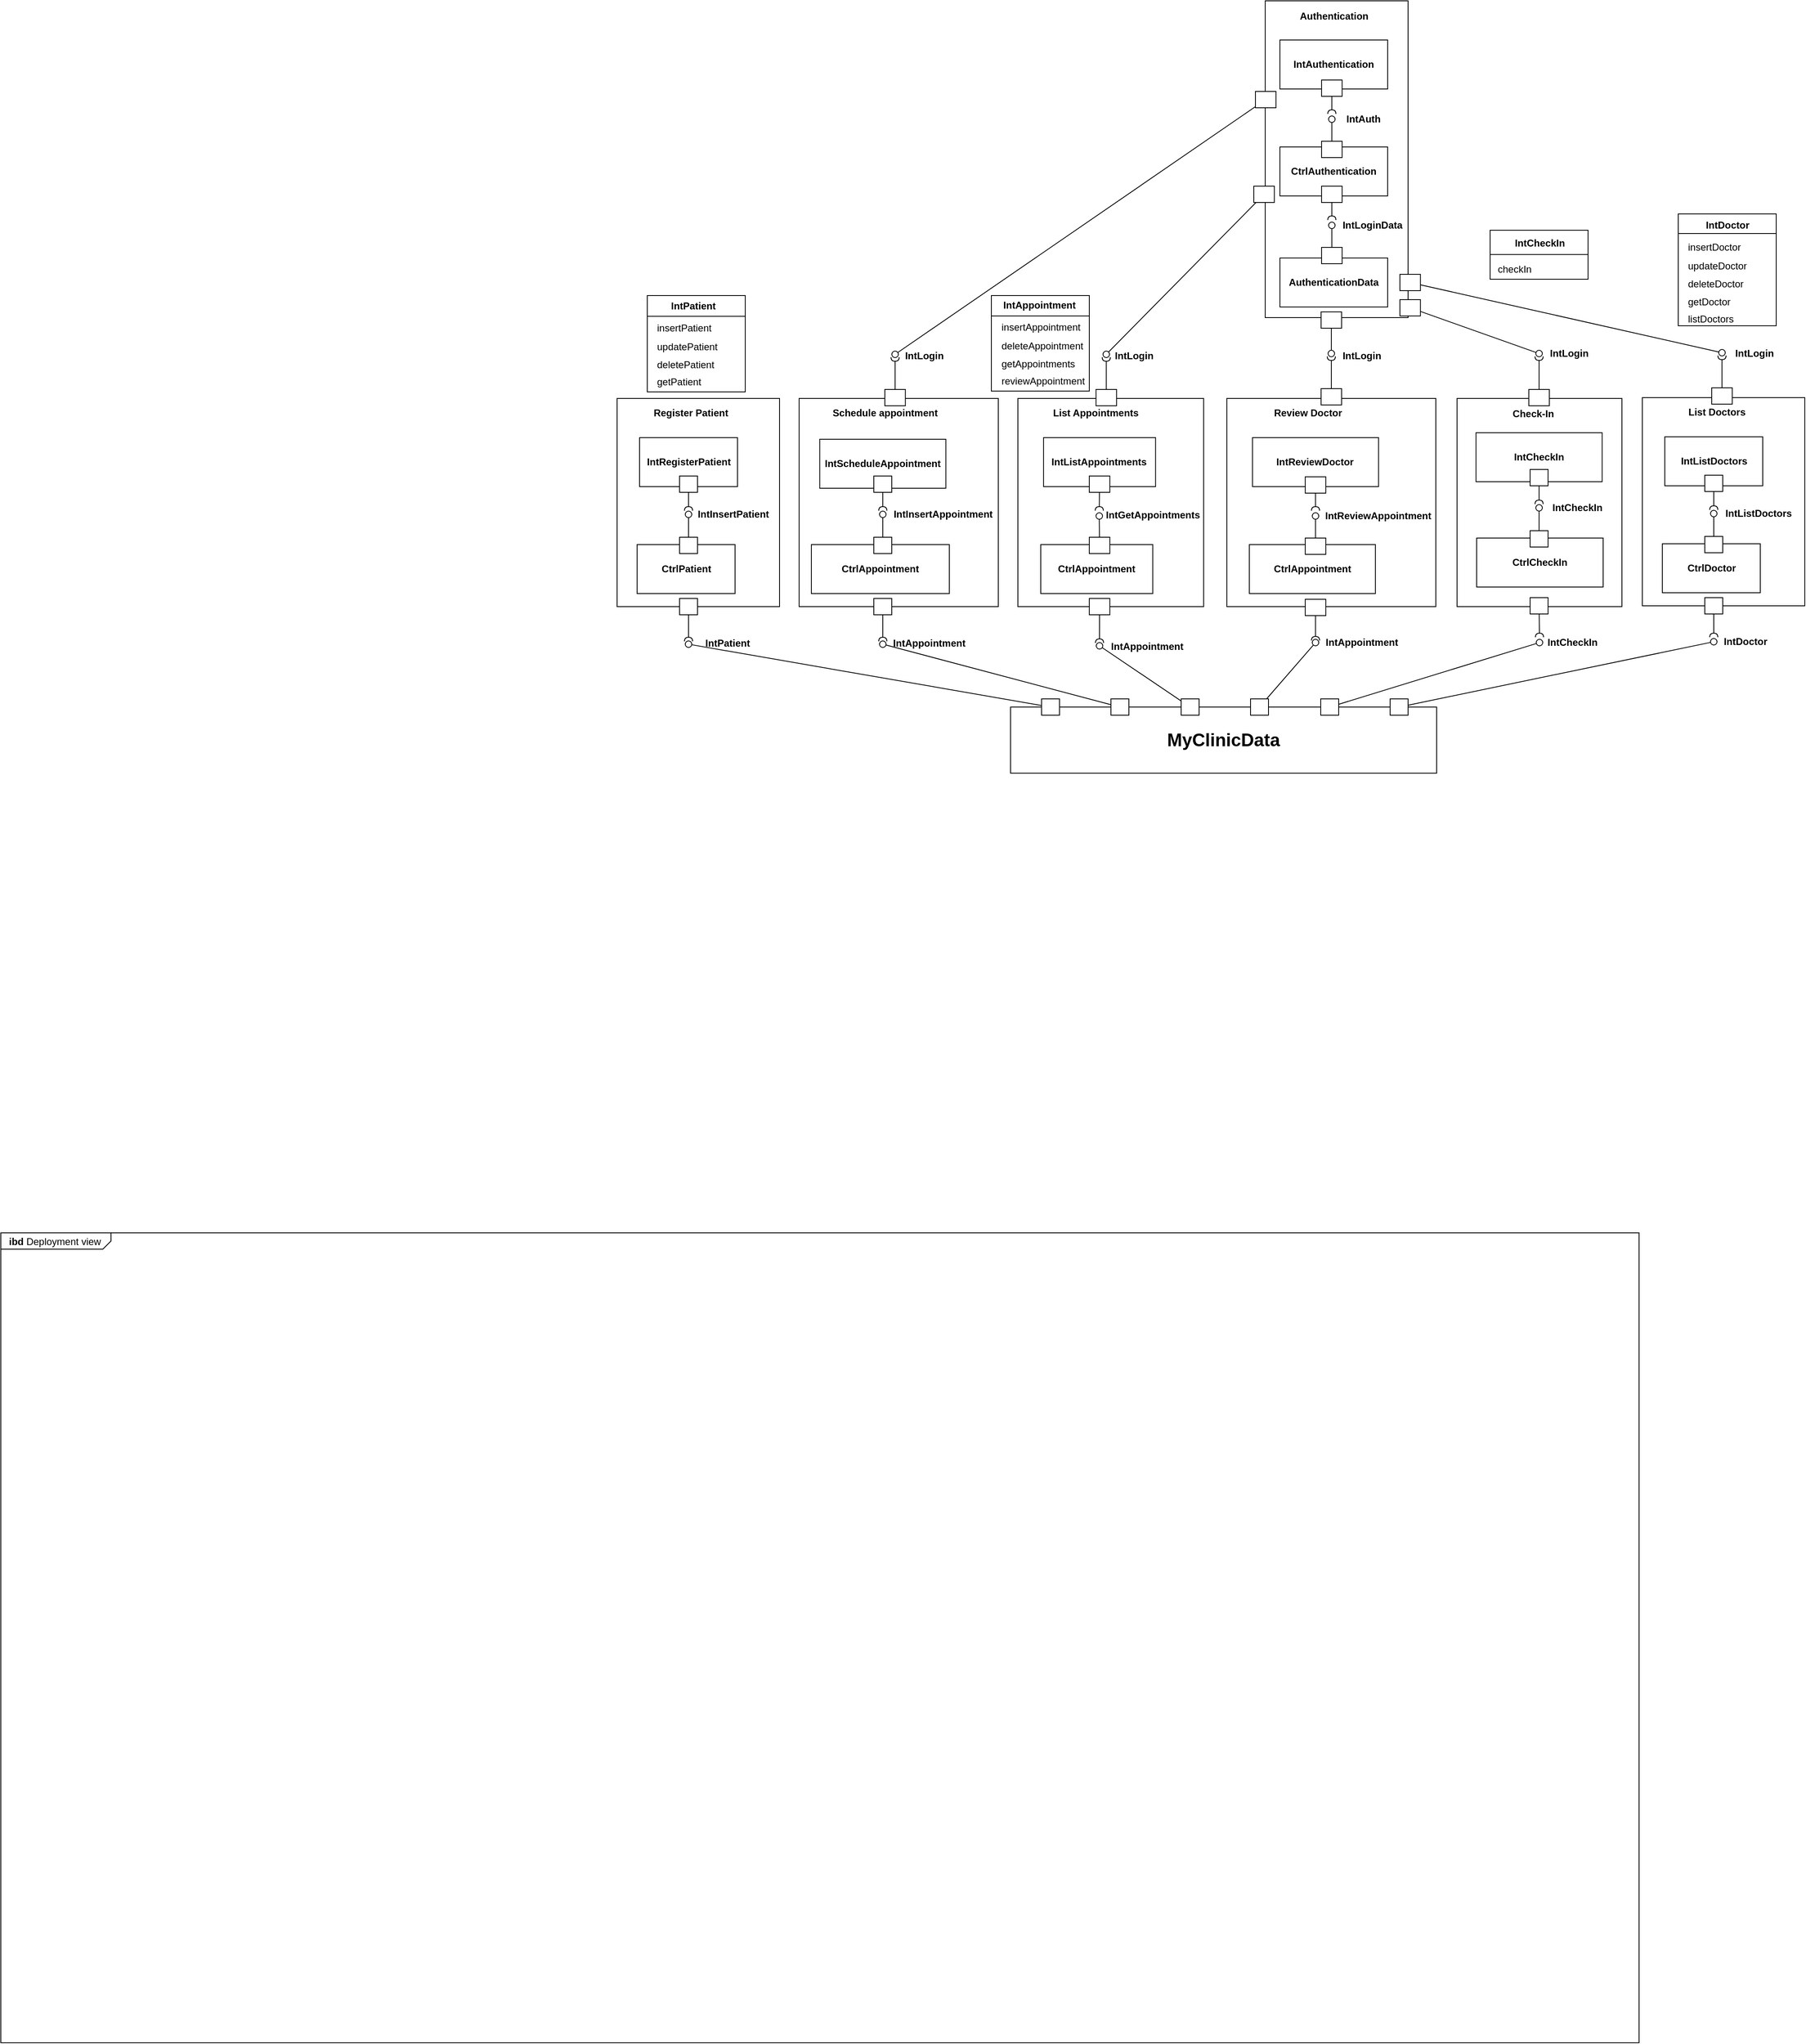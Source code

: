 <mxfile version="24.4.10" type="github">
  <diagram name="Page-1" id="0B5eI2xymsMHZ5SvDX9c">
    <mxGraphModel dx="3649" dy="1947" grid="0" gridSize="10" guides="1" tooltips="1" connect="1" arrows="1" fold="1" page="0" pageScale="1" pageWidth="827" pageHeight="1169" math="0" shadow="0">
      <root>
        <mxCell id="0" />
        <mxCell id="1" parent="0" />
        <mxCell id="wvoA0zVFi8Gp65wedPb3-1" value="&lt;p style=&quot;margin:0px;margin-top:4px;margin-left:10px;text-align:left;&quot;&gt;&lt;b&gt;ibd&amp;nbsp;&lt;/b&gt;Deployment view&lt;/p&gt;" style="html=1;shape=mxgraph.sysml.package;labelX=135.67;align=left;spacingLeft=10;html=1;overflow=fill;whiteSpace=wrap;recursiveResize=0;" parent="1" vertex="1">
          <mxGeometry x="-1584" y="997" width="2007" height="992" as="geometry" />
        </mxCell>
        <mxCell id="xZbFikLeT4wvKo1gLeNr-37" value="" style="endArrow=none;html=1;rounded=0;align=center;verticalAlign=top;endFill=0;labelBackgroundColor=none;endSize=2;" parent="1" source="xZbFikLeT4wvKo1gLeNr-43" target="xZbFikLeT4wvKo1gLeNr-38" edge="1">
          <mxGeometry relative="1" as="geometry">
            <mxPoint x="-330" y="279" as="sourcePoint" />
          </mxGeometry>
        </mxCell>
        <mxCell id="xZbFikLeT4wvKo1gLeNr-38" value="" style="ellipse;html=1;fontSize=11;align=center;fillColor=none;points=[];aspect=fixed;resizable=0;verticalAlign=bottom;labelPosition=center;verticalLabelPosition=top;flipH=1;" parent="1" vertex="1">
          <mxGeometry x="-745.5" y="272" width="8" height="8" as="geometry" />
        </mxCell>
        <mxCell id="xZbFikLeT4wvKo1gLeNr-39" value="" style="endArrow=none;html=1;rounded=0;align=center;verticalAlign=top;endFill=0;labelBackgroundColor=none;endSize=2;" parent="1" source="xZbFikLeT4wvKo1gLeNr-41" target="xZbFikLeT4wvKo1gLeNr-40" edge="1">
          <mxGeometry relative="1" as="geometry" />
        </mxCell>
        <mxCell id="xZbFikLeT4wvKo1gLeNr-40" value="" style="shape=requiredInterface;html=1;fontSize=11;align=center;fillColor=none;points=[];aspect=fixed;resizable=0;verticalAlign=bottom;labelPosition=center;verticalLabelPosition=top;flipH=1;rotation=90;" parent="1" vertex="1">
          <mxGeometry x="-744" y="265" width="5" height="10" as="geometry" />
        </mxCell>
        <mxCell id="xZbFikLeT4wvKo1gLeNr-47" value="&lt;b&gt;IntPatient&lt;/b&gt;" style="text;html=1;align=center;verticalAlign=middle;resizable=0;points=[];autosize=1;strokeColor=none;fillColor=none;" parent="1" vertex="1">
          <mxGeometry x="-731" y="262" width="73" height="26" as="geometry" />
        </mxCell>
        <mxCell id="DU2dMSWvI3W8ItSwa-sJ-14" value="" style="endArrow=none;html=1;rounded=0;align=center;verticalAlign=top;endFill=0;labelBackgroundColor=none;endSize=2;" parent="1" source="DU2dMSWvI3W8ItSwa-sJ-19" target="DU2dMSWvI3W8ItSwa-sJ-15" edge="1">
          <mxGeometry relative="1" as="geometry">
            <mxPoint x="-23" y="279" as="sourcePoint" />
          </mxGeometry>
        </mxCell>
        <mxCell id="DU2dMSWvI3W8ItSwa-sJ-15" value="" style="ellipse;html=1;fontSize=11;align=center;fillColor=none;points=[];aspect=fixed;resizable=0;verticalAlign=bottom;labelPosition=center;verticalLabelPosition=top;flipH=1;" parent="1" vertex="1">
          <mxGeometry x="-507.5" y="272" width="8" height="8" as="geometry" />
        </mxCell>
        <mxCell id="DU2dMSWvI3W8ItSwa-sJ-16" value="" style="endArrow=none;html=1;rounded=0;align=center;verticalAlign=top;endFill=0;labelBackgroundColor=none;endSize=2;" parent="1" source="DU2dMSWvI3W8ItSwa-sJ-18" target="DU2dMSWvI3W8ItSwa-sJ-17" edge="1">
          <mxGeometry relative="1" as="geometry" />
        </mxCell>
        <mxCell id="DU2dMSWvI3W8ItSwa-sJ-17" value="" style="shape=requiredInterface;html=1;fontSize=11;align=center;fillColor=none;points=[];aspect=fixed;resizable=0;verticalAlign=bottom;labelPosition=center;verticalLabelPosition=top;flipH=1;rotation=90;" parent="1" vertex="1">
          <mxGeometry x="-506" y="265" width="5" height="10" as="geometry" />
        </mxCell>
        <mxCell id="DU2dMSWvI3W8ItSwa-sJ-20" value="&lt;b&gt;IntCheckIn&lt;/b&gt;" style="text;html=1;align=center;verticalAlign=middle;resizable=0;points=[];autosize=1;strokeColor=none;fillColor=none;" parent="1" vertex="1">
          <mxGeometry x="301" y="261" width="79" height="26" as="geometry" />
        </mxCell>
        <mxCell id="DU2dMSWvI3W8ItSwa-sJ-111" value="" style="endArrow=none;html=1;rounded=0;align=center;verticalAlign=top;endFill=0;labelBackgroundColor=none;endSize=2;" parent="1" source="DU2dMSWvI3W8ItSwa-sJ-117" target="DU2dMSWvI3W8ItSwa-sJ-112" edge="1">
          <mxGeometry relative="1" as="geometry">
            <mxPoint x="214" y="340" as="sourcePoint" />
          </mxGeometry>
        </mxCell>
        <mxCell id="DU2dMSWvI3W8ItSwa-sJ-112" value="" style="ellipse;html=1;fontSize=11;align=center;fillColor=none;points=[];aspect=fixed;resizable=0;verticalAlign=bottom;labelPosition=center;verticalLabelPosition=top;flipH=1;" parent="1" vertex="1">
          <mxGeometry x="297" y="270" width="8" height="8" as="geometry" />
        </mxCell>
        <mxCell id="DU2dMSWvI3W8ItSwa-sJ-113" value="" style="endArrow=none;html=1;rounded=0;align=center;verticalAlign=top;endFill=0;labelBackgroundColor=none;endSize=2;" parent="1" source="DU2dMSWvI3W8ItSwa-sJ-115" target="DU2dMSWvI3W8ItSwa-sJ-114" edge="1">
          <mxGeometry relative="1" as="geometry" />
        </mxCell>
        <mxCell id="DU2dMSWvI3W8ItSwa-sJ-114" value="" style="shape=requiredInterface;html=1;fontSize=11;align=center;fillColor=none;points=[];aspect=fixed;resizable=0;verticalAlign=bottom;labelPosition=center;verticalLabelPosition=top;flipH=1;rotation=90;" parent="1" vertex="1">
          <mxGeometry x="298.5" y="260" width="5" height="10" as="geometry" />
        </mxCell>
        <mxCell id="uUh43rR42mcih1yRo6Ay-2" value="" style="group" parent="1" vertex="1" connectable="0">
          <mxGeometry x="-829" y="-25" width="199" height="265" as="geometry" />
        </mxCell>
        <mxCell id="xZbFikLeT4wvKo1gLeNr-18" value="" style="rounded=0;whiteSpace=wrap;html=1;fillColor=none;align=center;" parent="uUh43rR42mcih1yRo6Ay-2" vertex="1">
          <mxGeometry width="199" height="255" as="geometry" />
        </mxCell>
        <mxCell id="xZbFikLeT4wvKo1gLeNr-19" value="&lt;b&gt;Register Patient&lt;/b&gt;" style="text;html=1;align=center;verticalAlign=middle;resizable=0;points=[];autosize=1;strokeColor=none;fillColor=none;" parent="uUh43rR42mcih1yRo6Ay-2" vertex="1">
          <mxGeometry x="35.5" y="5" width="109" height="26" as="geometry" />
        </mxCell>
        <mxCell id="xZbFikLeT4wvKo1gLeNr-22" value="" style="endArrow=none;html=1;rounded=0;align=center;verticalAlign=top;endFill=0;labelBackgroundColor=none;endSize=2;" parent="uUh43rR42mcih1yRo6Ay-2" source="xZbFikLeT4wvKo1gLeNr-33" target="xZbFikLeT4wvKo1gLeNr-23" edge="1">
          <mxGeometry relative="1" as="geometry">
            <mxPoint x="87.5" y="173" as="sourcePoint" />
          </mxGeometry>
        </mxCell>
        <mxCell id="xZbFikLeT4wvKo1gLeNr-23" value="" style="ellipse;html=1;fontSize=11;align=center;fillColor=none;points=[];aspect=fixed;resizable=0;verticalAlign=bottom;labelPosition=center;verticalLabelPosition=top;flipH=1;" parent="uUh43rR42mcih1yRo6Ay-2" vertex="1">
          <mxGeometry x="83.5" y="138" width="8" height="8" as="geometry" />
        </mxCell>
        <mxCell id="xZbFikLeT4wvKo1gLeNr-25" value="" style="endArrow=none;html=1;rounded=0;align=center;verticalAlign=top;endFill=0;labelBackgroundColor=none;endSize=2;" parent="uUh43rR42mcih1yRo6Ay-2" source="xZbFikLeT4wvKo1gLeNr-24" target="xZbFikLeT4wvKo1gLeNr-26" edge="1">
          <mxGeometry relative="1" as="geometry" />
        </mxCell>
        <mxCell id="xZbFikLeT4wvKo1gLeNr-26" value="" style="shape=requiredInterface;html=1;fontSize=11;align=center;fillColor=none;points=[];aspect=fixed;resizable=0;verticalAlign=bottom;labelPosition=center;verticalLabelPosition=top;flipH=1;rotation=90;" parent="uUh43rR42mcih1yRo6Ay-2" vertex="1">
          <mxGeometry x="85" y="130" width="5" height="10" as="geometry" />
        </mxCell>
        <mxCell id="xZbFikLeT4wvKo1gLeNr-30" value="" style="group" parent="uUh43rR42mcih1yRo6Ay-2" vertex="1" connectable="0">
          <mxGeometry x="27.5" y="48" width="120" height="67" as="geometry" />
        </mxCell>
        <mxCell id="xZbFikLeT4wvKo1gLeNr-20" value="&lt;b&gt;IntRegisterPatient&lt;/b&gt;" style="rounded=0;whiteSpace=wrap;html=1;fillColor=none;" parent="xZbFikLeT4wvKo1gLeNr-30" vertex="1">
          <mxGeometry width="120" height="60" as="geometry" />
        </mxCell>
        <mxCell id="xZbFikLeT4wvKo1gLeNr-24" value="" style="html=1;rounded=0;" parent="xZbFikLeT4wvKo1gLeNr-30" vertex="1">
          <mxGeometry x="49" y="47" width="22" height="20" as="geometry" />
        </mxCell>
        <mxCell id="xZbFikLeT4wvKo1gLeNr-34" value="&lt;b&gt;IntInsertPatient&lt;/b&gt;" style="text;html=1;align=center;verticalAlign=middle;resizable=0;points=[];autosize=1;strokeColor=none;fillColor=none;" parent="uUh43rR42mcih1yRo6Ay-2" vertex="1">
          <mxGeometry x="89" y="129" width="105" height="26" as="geometry" />
        </mxCell>
        <mxCell id="xZbFikLeT4wvKo1gLeNr-35" value="" style="group" parent="uUh43rR42mcih1yRo6Ay-2" vertex="1" connectable="0">
          <mxGeometry x="24.5" y="170" width="120" height="69" as="geometry" />
        </mxCell>
        <mxCell id="xZbFikLeT4wvKo1gLeNr-29" value="&lt;b&gt;CtrlPatient&lt;/b&gt;" style="rounded=0;whiteSpace=wrap;html=1;fillColor=none;" parent="xZbFikLeT4wvKo1gLeNr-35" vertex="1">
          <mxGeometry y="9" width="120" height="60" as="geometry" />
        </mxCell>
        <mxCell id="xZbFikLeT4wvKo1gLeNr-33" value="" style="html=1;rounded=0;" parent="xZbFikLeT4wvKo1gLeNr-35" vertex="1">
          <mxGeometry x="52" width="22" height="20" as="geometry" />
        </mxCell>
        <mxCell id="xZbFikLeT4wvKo1gLeNr-41" value="" style="html=1;rounded=0;" parent="uUh43rR42mcih1yRo6Ay-2" vertex="1">
          <mxGeometry x="76.5" y="245" width="22" height="20" as="geometry" />
        </mxCell>
        <mxCell id="uUh43rR42mcih1yRo6Ay-4" value="&lt;b&gt;IntAppointment&lt;/b&gt;" style="text;html=1;align=center;verticalAlign=middle;resizable=0;points=[];autosize=1;strokeColor=none;fillColor=none;" parent="1" vertex="1">
          <mxGeometry x="-501" y="262" width="107" height="26" as="geometry" />
        </mxCell>
        <mxCell id="uUh43rR42mcih1yRo6Ay-40" value="" style="group" parent="1" vertex="1" connectable="0">
          <mxGeometry x="427" y="-26" width="199" height="265" as="geometry" />
        </mxCell>
        <mxCell id="uUh43rR42mcih1yRo6Ay-41" value="" style="rounded=0;whiteSpace=wrap;html=1;fillColor=none;align=center;" parent="uUh43rR42mcih1yRo6Ay-40" vertex="1">
          <mxGeometry width="199" height="255" as="geometry" />
        </mxCell>
        <mxCell id="uUh43rR42mcih1yRo6Ay-42" value="&lt;b&gt;List Doctors&lt;/b&gt;" style="text;html=1;align=center;verticalAlign=middle;resizable=0;points=[];autosize=1;strokeColor=none;fillColor=none;" parent="uUh43rR42mcih1yRo6Ay-40" vertex="1">
          <mxGeometry x="46.5" y="5" width="88" height="26" as="geometry" />
        </mxCell>
        <mxCell id="uUh43rR42mcih1yRo6Ay-43" value="" style="endArrow=none;html=1;rounded=0;align=center;verticalAlign=top;endFill=0;labelBackgroundColor=none;endSize=2;" parent="uUh43rR42mcih1yRo6Ay-40" source="uUh43rR42mcih1yRo6Ay-53" target="uUh43rR42mcih1yRo6Ay-44" edge="1">
          <mxGeometry relative="1" as="geometry">
            <mxPoint x="87.5" y="173" as="sourcePoint" />
          </mxGeometry>
        </mxCell>
        <mxCell id="uUh43rR42mcih1yRo6Ay-44" value="" style="ellipse;html=1;fontSize=11;align=center;fillColor=none;points=[];aspect=fixed;resizable=0;verticalAlign=bottom;labelPosition=center;verticalLabelPosition=top;flipH=1;" parent="uUh43rR42mcih1yRo6Ay-40" vertex="1">
          <mxGeometry x="83.5" y="138" width="8" height="8" as="geometry" />
        </mxCell>
        <mxCell id="uUh43rR42mcih1yRo6Ay-45" value="" style="endArrow=none;html=1;rounded=0;align=center;verticalAlign=top;endFill=0;labelBackgroundColor=none;endSize=2;" parent="uUh43rR42mcih1yRo6Ay-40" source="uUh43rR42mcih1yRo6Ay-49" target="uUh43rR42mcih1yRo6Ay-46" edge="1">
          <mxGeometry relative="1" as="geometry" />
        </mxCell>
        <mxCell id="uUh43rR42mcih1yRo6Ay-46" value="" style="shape=requiredInterface;html=1;fontSize=11;align=center;fillColor=none;points=[];aspect=fixed;resizable=0;verticalAlign=bottom;labelPosition=center;verticalLabelPosition=top;flipH=1;rotation=90;" parent="uUh43rR42mcih1yRo6Ay-40" vertex="1">
          <mxGeometry x="85" y="130" width="5" height="10" as="geometry" />
        </mxCell>
        <mxCell id="uUh43rR42mcih1yRo6Ay-47" value="" style="group" parent="uUh43rR42mcih1yRo6Ay-40" vertex="1" connectable="0">
          <mxGeometry x="27.5" y="48" width="120" height="67" as="geometry" />
        </mxCell>
        <mxCell id="uUh43rR42mcih1yRo6Ay-48" value="&lt;b&gt;IntListDoctors&lt;/b&gt;" style="rounded=0;whiteSpace=wrap;html=1;fillColor=none;" parent="uUh43rR42mcih1yRo6Ay-47" vertex="1">
          <mxGeometry width="120" height="60" as="geometry" />
        </mxCell>
        <mxCell id="uUh43rR42mcih1yRo6Ay-49" value="" style="html=1;rounded=0;" parent="uUh43rR42mcih1yRo6Ay-47" vertex="1">
          <mxGeometry x="49" y="47" width="22" height="20" as="geometry" />
        </mxCell>
        <mxCell id="uUh43rR42mcih1yRo6Ay-50" value="&lt;b&gt;IntListDoctors&lt;/b&gt;" style="text;html=1;align=center;verticalAlign=middle;resizable=0;points=[];autosize=1;strokeColor=none;fillColor=none;" parent="uUh43rR42mcih1yRo6Ay-40" vertex="1">
          <mxGeometry x="92" y="129" width="99" height="26" as="geometry" />
        </mxCell>
        <mxCell id="uUh43rR42mcih1yRo6Ay-51" value="" style="group" parent="uUh43rR42mcih1yRo6Ay-40" vertex="1" connectable="0">
          <mxGeometry x="24.5" y="170" width="120" height="69" as="geometry" />
        </mxCell>
        <mxCell id="uUh43rR42mcih1yRo6Ay-52" value="&lt;b&gt;CtrlDoctor&lt;/b&gt;" style="rounded=0;whiteSpace=wrap;html=1;fillColor=none;" parent="uUh43rR42mcih1yRo6Ay-51" vertex="1">
          <mxGeometry y="9" width="120" height="60" as="geometry" />
        </mxCell>
        <mxCell id="uUh43rR42mcih1yRo6Ay-53" value="" style="html=1;rounded=0;" parent="uUh43rR42mcih1yRo6Ay-51" vertex="1">
          <mxGeometry x="52" width="22" height="20" as="geometry" />
        </mxCell>
        <mxCell id="uUh43rR42mcih1yRo6Ay-54" value="" style="html=1;rounded=0;" parent="uUh43rR42mcih1yRo6Ay-40" vertex="1">
          <mxGeometry x="76.5" y="245" width="22" height="20" as="geometry" />
        </mxCell>
        <mxCell id="wvoA0zVFi8Gp65wedPb3-70" value="" style="html=1;rounded=0;container=0;" parent="uUh43rR42mcih1yRo6Ay-40" vertex="1">
          <mxGeometry x="85.001" y="-12" width="25.158" height="20" as="geometry" />
        </mxCell>
        <mxCell id="wvoA0zVFi8Gp65wedPb3-71" value="" style="endArrow=none;html=1;rounded=0;align=center;verticalAlign=top;endFill=0;labelBackgroundColor=none;endSize=2;" parent="uUh43rR42mcih1yRo6Ay-40" source="wvoA0zVFi8Gp65wedPb3-70" target="wvoA0zVFi8Gp65wedPb3-72" edge="1">
          <mxGeometry relative="1" as="geometry">
            <mxPoint x="101.78" y="-78" as="sourcePoint" />
          </mxGeometry>
        </mxCell>
        <mxCell id="wvoA0zVFi8Gp65wedPb3-72" value="" style="shape=requiredInterface;html=1;fontSize=11;align=center;fillColor=none;points=[];aspect=fixed;resizable=0;verticalAlign=bottom;labelPosition=center;verticalLabelPosition=top;flipH=1;rotation=-90;container=0;" parent="uUh43rR42mcih1yRo6Ay-40" vertex="1">
          <mxGeometry x="95.078" y="-54" width="5" height="10" as="geometry" />
        </mxCell>
        <mxCell id="wvoA0zVFi8Gp65wedPb3-73" value="" style="ellipse;html=1;fontSize=11;align=center;fillColor=none;points=[];aspect=fixed;resizable=0;verticalAlign=bottom;labelPosition=center;verticalLabelPosition=top;flipH=1;container=0;" parent="uUh43rR42mcih1yRo6Ay-40" vertex="1">
          <mxGeometry x="93.578" y="-59" width="8" height="8" as="geometry" />
        </mxCell>
        <mxCell id="uUh43rR42mcih1yRo6Ay-55" value="&lt;b&gt;IntDoctor&lt;/b&gt;" style="text;html=1;align=center;verticalAlign=middle;resizable=0;points=[];autosize=1;strokeColor=none;fillColor=none;" parent="1" vertex="1">
          <mxGeometry x="517" y="260" width="71" height="26" as="geometry" />
        </mxCell>
        <mxCell id="uUh43rR42mcih1yRo6Ay-56" value="" style="ellipse;html=1;fontSize=11;align=center;fillColor=none;points=[];aspect=fixed;resizable=0;verticalAlign=bottom;labelPosition=center;verticalLabelPosition=top;flipH=1;" parent="1" vertex="1">
          <mxGeometry x="510.5" y="269" width="8" height="8" as="geometry" />
        </mxCell>
        <mxCell id="uUh43rR42mcih1yRo6Ay-57" value="" style="endArrow=none;html=1;rounded=0;align=center;verticalAlign=top;endFill=0;labelBackgroundColor=none;endSize=2;" parent="1" source="uUh43rR42mcih1yRo6Ay-54" target="uUh43rR42mcih1yRo6Ay-58" edge="1">
          <mxGeometry relative="1" as="geometry">
            <mxPoint x="610" y="257" as="sourcePoint" />
          </mxGeometry>
        </mxCell>
        <mxCell id="uUh43rR42mcih1yRo6Ay-58" value="" style="shape=requiredInterface;html=1;fontSize=11;align=center;fillColor=none;points=[];aspect=fixed;resizable=0;verticalAlign=bottom;labelPosition=center;verticalLabelPosition=top;flipH=1;rotation=90;" parent="1" vertex="1">
          <mxGeometry x="512" y="260" width="5" height="10" as="geometry" />
        </mxCell>
        <mxCell id="uUh43rR42mcih1yRo6Ay-59" value="" style="endArrow=none;html=1;rounded=0;align=center;verticalAlign=top;endFill=0;labelBackgroundColor=none;endSize=2;" parent="1" source="uUh43rR42mcih1yRo6Ay-16" target="uUh43rR42mcih1yRo6Ay-56" edge="1">
          <mxGeometry relative="1" as="geometry">
            <mxPoint x="-184" y="364" as="sourcePoint" />
            <mxPoint x="84" y="288" as="targetPoint" />
          </mxGeometry>
        </mxCell>
        <mxCell id="uUh43rR42mcih1yRo6Ay-92" value="" style="endArrow=none;html=1;rounded=0;align=center;verticalAlign=top;endFill=0;labelBackgroundColor=none;endSize=2;" parent="1" source="wvoA0zVFi8Gp65wedPb3-2" target="uUh43rR42mcih1yRo6Ay-93" edge="1">
          <mxGeometry relative="1" as="geometry">
            <mxPoint x="-120.5" y="348.5" as="sourcePoint" />
          </mxGeometry>
        </mxCell>
        <mxCell id="uUh43rR42mcih1yRo6Ay-93" value="" style="ellipse;html=1;fontSize=11;align=center;fillColor=none;points=[];aspect=fixed;resizable=0;verticalAlign=bottom;labelPosition=center;verticalLabelPosition=top;flipH=1;" parent="1" vertex="1">
          <mxGeometry x="-242" y="274" width="8" height="8" as="geometry" />
        </mxCell>
        <mxCell id="uUh43rR42mcih1yRo6Ay-94" value="" style="endArrow=none;html=1;rounded=0;align=center;verticalAlign=top;endFill=0;labelBackgroundColor=none;endSize=2;" parent="1" source="uUh43rR42mcih1yRo6Ay-90" target="uUh43rR42mcih1yRo6Ay-95" edge="1">
          <mxGeometry relative="1" as="geometry">
            <mxPoint x="-336.5" y="238.5" as="sourcePoint" />
          </mxGeometry>
        </mxCell>
        <mxCell id="uUh43rR42mcih1yRo6Ay-95" value="" style="shape=requiredInterface;html=1;fontSize=11;align=center;fillColor=none;points=[];aspect=fixed;resizable=0;verticalAlign=bottom;labelPosition=center;verticalLabelPosition=top;flipH=1;rotation=90;" parent="1" vertex="1">
          <mxGeometry x="-240.5" y="267" width="5" height="10" as="geometry" />
        </mxCell>
        <mxCell id="uUh43rR42mcih1yRo6Ay-96" value="&lt;b&gt;IntAppointment&lt;/b&gt;" style="text;html=1;align=center;verticalAlign=middle;resizable=0;points=[];autosize=1;strokeColor=none;fillColor=none;" parent="1" vertex="1">
          <mxGeometry x="-234" y="266" width="107" height="26" as="geometry" />
        </mxCell>
        <mxCell id="uUh43rR42mcih1yRo6Ay-131" value="&lt;b&gt;IntAppointment&lt;/b&gt;" style="text;html=1;align=center;verticalAlign=middle;resizable=0;points=[];autosize=1;strokeColor=none;fillColor=none;" parent="1" vertex="1">
          <mxGeometry x="29.12" y="261" width="107" height="26" as="geometry" />
        </mxCell>
        <mxCell id="uUh43rR42mcih1yRo6Ay-132" value="" style="ellipse;html=1;fontSize=11;align=center;fillColor=none;points=[];aspect=fixed;resizable=0;verticalAlign=bottom;labelPosition=center;verticalLabelPosition=top;flipH=1;" parent="1" vertex="1">
          <mxGeometry x="22.62" y="270" width="8" height="8" as="geometry" />
        </mxCell>
        <mxCell id="uUh43rR42mcih1yRo6Ay-133" value="" style="endArrow=none;html=1;rounded=0;align=center;verticalAlign=top;endFill=0;labelBackgroundColor=none;endSize=2;" parent="1" source="wvoA0zVFi8Gp65wedPb3-7" target="uUh43rR42mcih1yRo6Ay-134" edge="1">
          <mxGeometry relative="1" as="geometry">
            <mxPoint x="52.617" y="243" as="sourcePoint" />
          </mxGeometry>
        </mxCell>
        <mxCell id="uUh43rR42mcih1yRo6Ay-134" value="" style="shape=requiredInterface;html=1;fontSize=11;align=center;fillColor=none;points=[];aspect=fixed;resizable=0;verticalAlign=bottom;labelPosition=center;verticalLabelPosition=top;flipH=1;rotation=90;container=0;" parent="1" vertex="1">
          <mxGeometry x="24.12" y="264" width="5" height="10" as="geometry" />
        </mxCell>
        <mxCell id="uUh43rR42mcih1yRo6Ay-140" value="" style="endArrow=none;html=1;rounded=0;align=center;verticalAlign=top;endFill=0;labelBackgroundColor=none;endSize=2;" parent="1" source="wvoA0zVFi8Gp65wedPb3-3" target="uUh43rR42mcih1yRo6Ay-132" edge="1">
          <mxGeometry relative="1" as="geometry">
            <mxPoint x="-55" y="365" as="sourcePoint" />
            <mxPoint x="384" y="287" as="targetPoint" />
          </mxGeometry>
        </mxCell>
        <mxCell id="wvoA0zVFi8Gp65wedPb3-5" value="" style="group" parent="1" vertex="1" connectable="0">
          <mxGeometry x="-338" y="-25" width="231.202" height="265" as="geometry" />
        </mxCell>
        <mxCell id="uUh43rR42mcih1yRo6Ay-77" value="" style="rounded=0;whiteSpace=wrap;html=1;fillColor=none;align=center;" parent="wvoA0zVFi8Gp65wedPb3-5" vertex="1">
          <mxGeometry width="227.565" height="255" as="geometry" />
        </mxCell>
        <mxCell id="uUh43rR42mcih1yRo6Ay-78" value="&lt;b&gt;List Appointments&lt;/b&gt;" style="text;html=1;align=center;verticalAlign=middle;resizable=0;points=[];autosize=1;strokeColor=none;fillColor=none;" parent="wvoA0zVFi8Gp65wedPb3-5" vertex="1">
          <mxGeometry x="33.734" y="5" width="123" height="26" as="geometry" />
        </mxCell>
        <mxCell id="uUh43rR42mcih1yRo6Ay-79" value="" style="endArrow=none;html=1;rounded=0;align=center;verticalAlign=top;endFill=0;labelBackgroundColor=none;endSize=2;" parent="wvoA0zVFi8Gp65wedPb3-5" source="uUh43rR42mcih1yRo6Ay-89" target="uUh43rR42mcih1yRo6Ay-80" edge="1">
          <mxGeometry relative="1" as="geometry">
            <mxPoint x="100.06" y="173" as="sourcePoint" />
          </mxGeometry>
        </mxCell>
        <mxCell id="uUh43rR42mcih1yRo6Ay-80" value="" style="ellipse;html=1;fontSize=11;align=center;fillColor=none;points=[];aspect=fixed;resizable=0;verticalAlign=bottom;labelPosition=center;verticalLabelPosition=top;flipH=1;" parent="wvoA0zVFi8Gp65wedPb3-5" vertex="1">
          <mxGeometry x="95.706" y="140" width="8" height="8" as="geometry" />
        </mxCell>
        <mxCell id="uUh43rR42mcih1yRo6Ay-81" value="" style="endArrow=none;html=1;rounded=0;align=center;verticalAlign=top;endFill=0;labelBackgroundColor=none;endSize=2;" parent="wvoA0zVFi8Gp65wedPb3-5" source="uUh43rR42mcih1yRo6Ay-85" target="uUh43rR42mcih1yRo6Ay-82" edge="1">
          <mxGeometry relative="1" as="geometry" />
        </mxCell>
        <mxCell id="uUh43rR42mcih1yRo6Ay-82" value="" style="shape=requiredInterface;html=1;fontSize=11;align=center;fillColor=none;points=[];aspect=fixed;resizable=0;verticalAlign=bottom;labelPosition=center;verticalLabelPosition=top;flipH=1;rotation=90;" parent="wvoA0zVFi8Gp65wedPb3-5" vertex="1">
          <mxGeometry x="97.201" y="130" width="5" height="10" as="geometry" />
        </mxCell>
        <mxCell id="uUh43rR42mcih1yRo6Ay-83" value="" style="group" parent="wvoA0zVFi8Gp65wedPb3-5" vertex="1" connectable="0">
          <mxGeometry x="31.447" y="48" width="137.225" height="67" as="geometry" />
        </mxCell>
        <mxCell id="uUh43rR42mcih1yRo6Ay-84" value="&lt;b&gt;IntListAppointments&lt;/b&gt;" style="rounded=0;whiteSpace=wrap;html=1;fillColor=none;" parent="uUh43rR42mcih1yRo6Ay-83" vertex="1">
          <mxGeometry width="137.225" height="60" as="geometry" />
        </mxCell>
        <mxCell id="uUh43rR42mcih1yRo6Ay-85" value="" style="html=1;rounded=0;" parent="uUh43rR42mcih1yRo6Ay-83" vertex="1">
          <mxGeometry x="56.033" y="47" width="25.158" height="20" as="geometry" />
        </mxCell>
        <mxCell id="uUh43rR42mcih1yRo6Ay-86" value="&lt;b&gt;IntGetAppointments&lt;/b&gt;" style="text;html=1;align=center;verticalAlign=middle;resizable=0;points=[];autosize=1;strokeColor=none;fillColor=none;" parent="wvoA0zVFi8Gp65wedPb3-5" vertex="1">
          <mxGeometry x="98.202" y="130" width="133" height="26" as="geometry" />
        </mxCell>
        <mxCell id="uUh43rR42mcih1yRo6Ay-87" value="" style="group" parent="wvoA0zVFi8Gp65wedPb3-5" vertex="1" connectable="0">
          <mxGeometry x="28.017" y="170" width="137.225" height="69" as="geometry" />
        </mxCell>
        <mxCell id="uUh43rR42mcih1yRo6Ay-88" value="&lt;b&gt;CtrlAppointment&lt;/b&gt;" style="rounded=0;whiteSpace=wrap;html=1;fillColor=none;" parent="uUh43rR42mcih1yRo6Ay-87" vertex="1">
          <mxGeometry y="9" width="137.225" height="60" as="geometry" />
        </mxCell>
        <mxCell id="uUh43rR42mcih1yRo6Ay-89" value="" style="html=1;rounded=0;" parent="uUh43rR42mcih1yRo6Ay-87" vertex="1">
          <mxGeometry x="59.464" width="25.158" height="20" as="geometry" />
        </mxCell>
        <mxCell id="uUh43rR42mcih1yRo6Ay-90" value="" style="html=1;rounded=0;" parent="wvoA0zVFi8Gp65wedPb3-5" vertex="1">
          <mxGeometry x="87.481" y="245" width="25.158" height="20" as="geometry" />
        </mxCell>
        <mxCell id="wvoA0zVFi8Gp65wedPb3-51" value="" style="html=1;rounded=0;container=0;" parent="wvoA0zVFi8Gp65wedPb3-5" vertex="1">
          <mxGeometry x="95.701" y="-11" width="25.158" height="20" as="geometry" />
        </mxCell>
        <mxCell id="wvoA0zVFi8Gp65wedPb3-52" value="" style="endArrow=none;html=1;rounded=0;align=center;verticalAlign=top;endFill=0;labelBackgroundColor=none;endSize=2;" parent="wvoA0zVFi8Gp65wedPb3-5" source="wvoA0zVFi8Gp65wedPb3-51" target="wvoA0zVFi8Gp65wedPb3-53" edge="1">
          <mxGeometry relative="1" as="geometry">
            <mxPoint x="112.48" y="-77" as="sourcePoint" />
          </mxGeometry>
        </mxCell>
        <mxCell id="wvoA0zVFi8Gp65wedPb3-53" value="" style="shape=requiredInterface;html=1;fontSize=11;align=center;fillColor=none;points=[];aspect=fixed;resizable=0;verticalAlign=bottom;labelPosition=center;verticalLabelPosition=top;flipH=1;rotation=-90;container=0;" parent="wvoA0zVFi8Gp65wedPb3-5" vertex="1">
          <mxGeometry x="105.778" y="-53" width="5" height="10" as="geometry" />
        </mxCell>
        <mxCell id="wvoA0zVFi8Gp65wedPb3-55" value="" style="ellipse;html=1;fontSize=11;align=center;fillColor=none;points=[];aspect=fixed;resizable=0;verticalAlign=bottom;labelPosition=center;verticalLabelPosition=top;flipH=1;container=0;" parent="wvoA0zVFi8Gp65wedPb3-5" vertex="1">
          <mxGeometry x="104.278" y="-58" width="8" height="8" as="geometry" />
        </mxCell>
        <mxCell id="wvoA0zVFi8Gp65wedPb3-6" value="" style="group" parent="1" vertex="1" connectable="0">
          <mxGeometry x="-606" y="-25" width="245.5" height="265" as="geometry" />
        </mxCell>
        <mxCell id="DU2dMSWvI3W8ItSwa-sJ-1" value="" style="rounded=0;whiteSpace=wrap;html=1;fillColor=none;align=center;container=0;" parent="wvoA0zVFi8Gp65wedPb3-6" vertex="1">
          <mxGeometry width="244" height="255" as="geometry" />
        </mxCell>
        <mxCell id="DU2dMSWvI3W8ItSwa-sJ-2" value="&lt;b&gt;Schedule appointment&lt;/b&gt;" style="text;html=1;align=center;verticalAlign=middle;resizable=0;points=[];autosize=1;strokeColor=none;fillColor=none;container=0;" parent="wvoA0zVFi8Gp65wedPb3-6" vertex="1">
          <mxGeometry x="31.5" y="5" width="147" height="26" as="geometry" />
        </mxCell>
        <mxCell id="DU2dMSWvI3W8ItSwa-sJ-3" value="" style="endArrow=none;html=1;rounded=0;align=center;verticalAlign=top;endFill=0;labelBackgroundColor=none;endSize=2;" parent="wvoA0zVFi8Gp65wedPb3-6" source="DU2dMSWvI3W8ItSwa-sJ-13" target="DU2dMSWvI3W8ItSwa-sJ-4" edge="1">
          <mxGeometry relative="1" as="geometry">
            <mxPoint x="102.5" y="173" as="sourcePoint" />
          </mxGeometry>
        </mxCell>
        <mxCell id="DU2dMSWvI3W8ItSwa-sJ-4" value="" style="ellipse;html=1;fontSize=11;align=center;fillColor=none;points=[];aspect=fixed;resizable=0;verticalAlign=bottom;labelPosition=center;verticalLabelPosition=top;flipH=1;container=0;" parent="wvoA0zVFi8Gp65wedPb3-6" vertex="1">
          <mxGeometry x="98.5" y="138" width="8" height="8" as="geometry" />
        </mxCell>
        <mxCell id="DU2dMSWvI3W8ItSwa-sJ-5" value="" style="endArrow=none;html=1;rounded=0;align=center;verticalAlign=top;endFill=0;labelBackgroundColor=none;endSize=2;" parent="wvoA0zVFi8Gp65wedPb3-6" source="DU2dMSWvI3W8ItSwa-sJ-9" target="DU2dMSWvI3W8ItSwa-sJ-6" edge="1">
          <mxGeometry relative="1" as="geometry" />
        </mxCell>
        <mxCell id="DU2dMSWvI3W8ItSwa-sJ-6" value="" style="shape=requiredInterface;html=1;fontSize=11;align=center;fillColor=none;points=[];aspect=fixed;resizable=0;verticalAlign=bottom;labelPosition=center;verticalLabelPosition=top;flipH=1;rotation=90;container=0;" parent="wvoA0zVFi8Gp65wedPb3-6" vertex="1">
          <mxGeometry x="100" y="130" width="5" height="10" as="geometry" />
        </mxCell>
        <mxCell id="DU2dMSWvI3W8ItSwa-sJ-10" value="&lt;b&gt;IntInsertAppointment&lt;/b&gt;" style="text;html=1;align=center;verticalAlign=middle;resizable=0;points=[];autosize=1;strokeColor=none;fillColor=none;container=0;" parent="wvoA0zVFi8Gp65wedPb3-6" vertex="1">
          <mxGeometry x="106.5" y="129" width="139" height="26" as="geometry" />
        </mxCell>
        <mxCell id="DU2dMSWvI3W8ItSwa-sJ-18" value="" style="html=1;rounded=0;container=0;" parent="wvoA0zVFi8Gp65wedPb3-6" vertex="1">
          <mxGeometry x="91.5" y="245" width="22" height="20" as="geometry" />
        </mxCell>
        <mxCell id="DU2dMSWvI3W8ItSwa-sJ-8" value="&lt;b&gt;IntScheduleAppointment&lt;/b&gt;" style="rounded=0;whiteSpace=wrap;html=1;fillColor=none;container=0;" parent="wvoA0zVFi8Gp65wedPb3-6" vertex="1">
          <mxGeometry x="25.25" y="50" width="154.5" height="60" as="geometry" />
        </mxCell>
        <mxCell id="DU2dMSWvI3W8ItSwa-sJ-9" value="" style="html=1;rounded=0;container=0;" parent="wvoA0zVFi8Gp65wedPb3-6" vertex="1">
          <mxGeometry x="91.5" y="95" width="22" height="20" as="geometry" />
        </mxCell>
        <mxCell id="DU2dMSWvI3W8ItSwa-sJ-12" value="&lt;b&gt;CtrlAppointment&lt;/b&gt;" style="rounded=0;whiteSpace=wrap;html=1;fillColor=none;container=0;" parent="wvoA0zVFi8Gp65wedPb3-6" vertex="1">
          <mxGeometry x="15" y="179" width="169" height="60" as="geometry" />
        </mxCell>
        <mxCell id="DU2dMSWvI3W8ItSwa-sJ-13" value="" style="html=1;rounded=0;container=0;" parent="wvoA0zVFi8Gp65wedPb3-6" vertex="1">
          <mxGeometry x="91.5" y="170" width="22" height="20" as="geometry" />
        </mxCell>
        <mxCell id="wvoA0zVFi8Gp65wedPb3-56" value="" style="html=1;rounded=0;container=0;" parent="wvoA0zVFi8Gp65wedPb3-6" vertex="1">
          <mxGeometry x="105.001" y="-11" width="25.158" height="20" as="geometry" />
        </mxCell>
        <mxCell id="wvoA0zVFi8Gp65wedPb3-57" value="" style="endArrow=none;html=1;rounded=0;align=center;verticalAlign=top;endFill=0;labelBackgroundColor=none;endSize=2;" parent="wvoA0zVFi8Gp65wedPb3-6" source="wvoA0zVFi8Gp65wedPb3-56" target="wvoA0zVFi8Gp65wedPb3-58" edge="1">
          <mxGeometry relative="1" as="geometry">
            <mxPoint x="121.78" y="-77" as="sourcePoint" />
          </mxGeometry>
        </mxCell>
        <mxCell id="wvoA0zVFi8Gp65wedPb3-58" value="" style="shape=requiredInterface;html=1;fontSize=11;align=center;fillColor=none;points=[];aspect=fixed;resizable=0;verticalAlign=bottom;labelPosition=center;verticalLabelPosition=top;flipH=1;rotation=-90;container=0;" parent="wvoA0zVFi8Gp65wedPb3-6" vertex="1">
          <mxGeometry x="115.078" y="-53" width="5" height="10" as="geometry" />
        </mxCell>
        <mxCell id="wvoA0zVFi8Gp65wedPb3-59" value="" style="ellipse;html=1;fontSize=11;align=center;fillColor=none;points=[];aspect=fixed;resizable=0;verticalAlign=bottom;labelPosition=center;verticalLabelPosition=top;flipH=1;container=0;" parent="wvoA0zVFi8Gp65wedPb3-6" vertex="1">
          <mxGeometry x="113.578" y="-58" width="8" height="8" as="geometry" />
        </mxCell>
        <mxCell id="wvoA0zVFi8Gp65wedPb3-11" value="" style="group" parent="1" vertex="1" connectable="0">
          <mxGeometry x="-82" y="-25" width="259.119" height="266" as="geometry" />
        </mxCell>
        <mxCell id="uUh43rR42mcih1yRo6Ay-117" value="" style="rounded=0;whiteSpace=wrap;html=1;fillColor=none;align=center;container=0;" parent="wvoA0zVFi8Gp65wedPb3-11" vertex="1">
          <mxGeometry width="256" height="255" as="geometry" />
        </mxCell>
        <mxCell id="uUh43rR42mcih1yRo6Ay-118" value="&lt;b&gt;Review Doctor&lt;/b&gt;" style="text;html=1;align=center;verticalAlign=middle;resizable=0;points=[];autosize=1;strokeColor=none;fillColor=none;container=0;" parent="wvoA0zVFi8Gp65wedPb3-11" vertex="1">
          <mxGeometry x="48.125" y="5" width="101" height="26" as="geometry" />
        </mxCell>
        <mxCell id="uUh43rR42mcih1yRo6Ay-119" value="" style="endArrow=none;html=1;rounded=0;align=center;verticalAlign=top;endFill=0;labelBackgroundColor=none;endSize=2;" parent="wvoA0zVFi8Gp65wedPb3-11" source="wvoA0zVFi8Gp65wedPb3-8" target="uUh43rR42mcih1yRo6Ay-120" edge="1">
          <mxGeometry relative="1" as="geometry">
            <mxPoint x="108.616" y="170" as="sourcePoint" />
          </mxGeometry>
        </mxCell>
        <mxCell id="uUh43rR42mcih1yRo6Ay-120" value="" style="ellipse;html=1;fontSize=11;align=center;fillColor=none;points=[];aspect=fixed;resizable=0;verticalAlign=bottom;labelPosition=center;verticalLabelPosition=top;flipH=1;container=0;" parent="wvoA0zVFi8Gp65wedPb3-11" vertex="1">
          <mxGeometry x="104.618" y="140" width="8" height="8" as="geometry" />
        </mxCell>
        <mxCell id="uUh43rR42mcih1yRo6Ay-121" value="" style="endArrow=none;html=1;rounded=0;align=center;verticalAlign=top;endFill=0;labelBackgroundColor=none;endSize=2;" parent="wvoA0zVFi8Gp65wedPb3-11" source="wvoA0zVFi8Gp65wedPb3-9" target="uUh43rR42mcih1yRo6Ay-122" edge="1">
          <mxGeometry relative="1" as="geometry">
            <mxPoint x="108.617" y="115" as="sourcePoint" />
          </mxGeometry>
        </mxCell>
        <mxCell id="uUh43rR42mcih1yRo6Ay-122" value="" style="shape=requiredInterface;html=1;fontSize=11;align=center;fillColor=none;points=[];aspect=fixed;resizable=0;verticalAlign=bottom;labelPosition=center;verticalLabelPosition=top;flipH=1;rotation=90;container=0;" parent="wvoA0zVFi8Gp65wedPb3-11" vertex="1">
          <mxGeometry x="106.118" y="130" width="5" height="10" as="geometry" />
        </mxCell>
        <mxCell id="uUh43rR42mcih1yRo6Ay-126" value="&lt;b&gt;IntReviewAppointment&lt;/b&gt;" style="text;html=1;align=center;verticalAlign=middle;resizable=0;points=[];autosize=1;strokeColor=none;fillColor=none;container=0;" parent="wvoA0zVFi8Gp65wedPb3-11" vertex="1">
          <mxGeometry x="111.119" y="131" width="148" height="26" as="geometry" />
        </mxCell>
        <mxCell id="uUh43rR42mcih1yRo6Ay-124" value="&lt;b&gt;IntReviewDoctor&lt;/b&gt;" style="rounded=0;whiteSpace=wrap;html=1;fillColor=none;container=0;" parent="wvoA0zVFi8Gp65wedPb3-11" vertex="1">
          <mxGeometry x="31.394" y="48" width="154.444" height="60" as="geometry" />
        </mxCell>
        <mxCell id="uUh43rR42mcih1yRo6Ay-128" value="&lt;b&gt;CtrlAppointment&lt;/b&gt;" style="rounded=0;whiteSpace=wrap;html=1;fillColor=none;container=0;" parent="wvoA0zVFi8Gp65wedPb3-11" vertex="1">
          <mxGeometry x="27.532" y="179" width="154.444" height="60" as="geometry" />
        </mxCell>
        <mxCell id="wvoA0zVFi8Gp65wedPb3-7" value="" style="html=1;rounded=0;" parent="wvoA0zVFi8Gp65wedPb3-11" vertex="1">
          <mxGeometry x="96.041" y="246" width="25.158" height="20" as="geometry" />
        </mxCell>
        <mxCell id="wvoA0zVFi8Gp65wedPb3-8" value="" style="html=1;rounded=0;" parent="wvoA0zVFi8Gp65wedPb3-11" vertex="1">
          <mxGeometry x="96.041" y="171" width="25.158" height="20" as="geometry" />
        </mxCell>
        <mxCell id="wvoA0zVFi8Gp65wedPb3-9" value="" style="html=1;rounded=0;" parent="wvoA0zVFi8Gp65wedPb3-11" vertex="1">
          <mxGeometry x="96.041" y="96" width="25.158" height="20" as="geometry" />
        </mxCell>
        <mxCell id="wvoA0zVFi8Gp65wedPb3-45" value="" style="html=1;rounded=0;container=0;" parent="wvoA0zVFi8Gp65wedPb3-11" vertex="1">
          <mxGeometry x="115.421" y="-12" width="25.158" height="20" as="geometry" />
        </mxCell>
        <mxCell id="wvoA0zVFi8Gp65wedPb3-12" value="" style="group" parent="1" vertex="1" connectable="0">
          <mxGeometry x="-347" y="343" width="522" height="91" as="geometry" />
        </mxCell>
        <mxCell id="xZbFikLeT4wvKo1gLeNr-1" value="&lt;b&gt;&lt;font style=&quot;font-size: 22px;&quot;&gt;MyClinicData&lt;/font&gt;&lt;/b&gt;" style="rounded=0;whiteSpace=wrap;html=1;fillColor=none;" parent="wvoA0zVFi8Gp65wedPb3-12" vertex="1">
          <mxGeometry y="10" width="522" height="81" as="geometry" />
        </mxCell>
        <mxCell id="xZbFikLeT4wvKo1gLeNr-43" value="" style="html=1;rounded=0;fillColor=default;" parent="wvoA0zVFi8Gp65wedPb3-12" vertex="1">
          <mxGeometry x="38" width="22" height="20" as="geometry" />
        </mxCell>
        <mxCell id="DU2dMSWvI3W8ItSwa-sJ-117" value="" style="html=1;rounded=0;fillColor=default;" parent="wvoA0zVFi8Gp65wedPb3-12" vertex="1">
          <mxGeometry x="380" width="22" height="20" as="geometry" />
        </mxCell>
        <mxCell id="DU2dMSWvI3W8ItSwa-sJ-19" value="" style="html=1;rounded=0;fillColor=default;" parent="wvoA0zVFi8Gp65wedPb3-12" vertex="1">
          <mxGeometry x="123" width="22" height="20" as="geometry" />
        </mxCell>
        <mxCell id="uUh43rR42mcih1yRo6Ay-16" value="" style="html=1;rounded=0;fillColor=default;" parent="wvoA0zVFi8Gp65wedPb3-12" vertex="1">
          <mxGeometry x="465" width="22" height="20" as="geometry" />
        </mxCell>
        <mxCell id="wvoA0zVFi8Gp65wedPb3-2" value="" style="html=1;rounded=0;fillColor=default;" parent="wvoA0zVFi8Gp65wedPb3-12" vertex="1">
          <mxGeometry x="209" width="22" height="20" as="geometry" />
        </mxCell>
        <mxCell id="wvoA0zVFi8Gp65wedPb3-3" value="" style="html=1;rounded=0;fillColor=default;" parent="wvoA0zVFi8Gp65wedPb3-12" vertex="1">
          <mxGeometry x="294" width="22" height="20" as="geometry" />
        </mxCell>
        <mxCell id="wvoA0zVFi8Gp65wedPb3-13" value="" style="group" parent="1" vertex="1" connectable="0">
          <mxGeometry x="200" y="-25" width="202" height="264" as="geometry" />
        </mxCell>
        <mxCell id="DU2dMSWvI3W8ItSwa-sJ-118" value="" style="rounded=0;whiteSpace=wrap;html=1;fillColor=none;align=center;container=0;" parent="wvoA0zVFi8Gp65wedPb3-13" vertex="1">
          <mxGeometry width="202" height="255" as="geometry" />
        </mxCell>
        <mxCell id="DU2dMSWvI3W8ItSwa-sJ-115" value="" style="html=1;rounded=0;container=0;" parent="wvoA0zVFi8Gp65wedPb3-13" vertex="1">
          <mxGeometry x="89.5" y="244" width="22" height="20" as="geometry" />
        </mxCell>
        <mxCell id="DU2dMSWvI3W8ItSwa-sJ-116" value="&lt;b&gt;Check-In&lt;/b&gt;" style="text;html=1;align=center;verticalAlign=middle;resizable=0;points=[];autosize=1;strokeColor=none;fillColor=none;container=0;" parent="wvoA0zVFi8Gp65wedPb3-13" vertex="1">
          <mxGeometry x="58.5" y="6" width="69" height="26" as="geometry" />
        </mxCell>
        <mxCell id="DU2dMSWvI3W8ItSwa-sJ-119" value="" style="endArrow=none;html=1;rounded=0;align=center;verticalAlign=top;endFill=0;labelBackgroundColor=none;endSize=2;" parent="wvoA0zVFi8Gp65wedPb3-13" source="DU2dMSWvI3W8ItSwa-sJ-129" target="DU2dMSWvI3W8ItSwa-sJ-120" edge="1">
          <mxGeometry relative="1" as="geometry">
            <mxPoint x="100.5" y="165" as="sourcePoint" />
          </mxGeometry>
        </mxCell>
        <mxCell id="DU2dMSWvI3W8ItSwa-sJ-120" value="" style="ellipse;html=1;fontSize=11;align=center;fillColor=none;points=[];aspect=fixed;resizable=0;verticalAlign=bottom;labelPosition=center;verticalLabelPosition=top;flipH=1;container=0;" parent="wvoA0zVFi8Gp65wedPb3-13" vertex="1">
          <mxGeometry x="96.5" y="130" width="8" height="8" as="geometry" />
        </mxCell>
        <mxCell id="DU2dMSWvI3W8ItSwa-sJ-121" value="" style="endArrow=none;html=1;rounded=0;align=center;verticalAlign=top;endFill=0;labelBackgroundColor=none;endSize=2;" parent="wvoA0zVFi8Gp65wedPb3-13" source="DU2dMSWvI3W8ItSwa-sJ-126" target="DU2dMSWvI3W8ItSwa-sJ-122" edge="1">
          <mxGeometry relative="1" as="geometry" />
        </mxCell>
        <mxCell id="DU2dMSWvI3W8ItSwa-sJ-122" value="" style="shape=requiredInterface;html=1;fontSize=11;align=center;fillColor=none;points=[];aspect=fixed;resizable=0;verticalAlign=bottom;labelPosition=center;verticalLabelPosition=top;flipH=1;rotation=90;container=0;" parent="wvoA0zVFi8Gp65wedPb3-13" vertex="1">
          <mxGeometry x="98" y="122" width="5" height="10" as="geometry" />
        </mxCell>
        <mxCell id="DU2dMSWvI3W8ItSwa-sJ-123" value="&lt;b&gt;IntCheckIn&lt;/b&gt;" style="text;html=1;align=center;verticalAlign=middle;resizable=0;points=[];autosize=1;strokeColor=none;fillColor=none;container=0;" parent="wvoA0zVFi8Gp65wedPb3-13" vertex="1">
          <mxGeometry x="107" y="121" width="79" height="26" as="geometry" />
        </mxCell>
        <mxCell id="DU2dMSWvI3W8ItSwa-sJ-125" value="&lt;b&gt;IntCheckIn&lt;/b&gt;" style="rounded=0;whiteSpace=wrap;html=1;fillColor=none;container=0;" parent="wvoA0zVFi8Gp65wedPb3-13" vertex="1">
          <mxGeometry x="23.25" y="42" width="154.5" height="60" as="geometry" />
        </mxCell>
        <mxCell id="DU2dMSWvI3W8ItSwa-sJ-126" value="" style="html=1;rounded=0;container=0;" parent="wvoA0zVFi8Gp65wedPb3-13" vertex="1">
          <mxGeometry x="89.5" y="87" width="22" height="20" as="geometry" />
        </mxCell>
        <mxCell id="DU2dMSWvI3W8ItSwa-sJ-128" value="&lt;b&gt;CtrlCheckIn&lt;/b&gt;" style="rounded=0;whiteSpace=wrap;html=1;fillColor=none;container=0;" parent="wvoA0zVFi8Gp65wedPb3-13" vertex="1">
          <mxGeometry x="24" y="171" width="155" height="60" as="geometry" />
        </mxCell>
        <mxCell id="DU2dMSWvI3W8ItSwa-sJ-129" value="" style="html=1;rounded=0;container=0;" parent="wvoA0zVFi8Gp65wedPb3-13" vertex="1">
          <mxGeometry x="89.5" y="162" width="22" height="20" as="geometry" />
        </mxCell>
        <mxCell id="2XL8DkTZ0G91Hasn7d07-27" value="" style="html=1;rounded=0;container=0;" vertex="1" parent="wvoA0zVFi8Gp65wedPb3-13">
          <mxGeometry x="87.921" y="-11" width="25.158" height="20" as="geometry" />
        </mxCell>
        <mxCell id="wvoA0zVFi8Gp65wedPb3-39" value="" style="endArrow=none;html=1;rounded=0;align=center;verticalAlign=top;endFill=0;labelBackgroundColor=none;endSize=2;" parent="1" source="wvoA0zVFi8Gp65wedPb3-37" target="wvoA0zVFi8Gp65wedPb3-73" edge="1">
          <mxGeometry relative="1" as="geometry">
            <mxPoint x="237.96" y="-319" as="sourcePoint" />
            <mxPoint x="194.318" y="-278.37" as="targetPoint" />
          </mxGeometry>
        </mxCell>
        <mxCell id="wvoA0zVFi8Gp65wedPb3-41" value="" style="endArrow=none;html=1;rounded=0;align=center;verticalAlign=top;endFill=0;labelBackgroundColor=none;endSize=2;" parent="1" source="wvoA0zVFi8Gp65wedPb3-45" target="wvoA0zVFi8Gp65wedPb3-42" edge="1">
          <mxGeometry relative="1" as="geometry">
            <mxPoint x="50.2" y="-103" as="sourcePoint" />
          </mxGeometry>
        </mxCell>
        <mxCell id="wvoA0zVFi8Gp65wedPb3-42" value="" style="shape=requiredInterface;html=1;fontSize=11;align=center;fillColor=none;points=[];aspect=fixed;resizable=0;verticalAlign=bottom;labelPosition=center;verticalLabelPosition=top;flipH=1;rotation=-90;container=0;" parent="1" vertex="1">
          <mxGeometry x="43.498" y="-79" width="5" height="10" as="geometry" />
        </mxCell>
        <mxCell id="wvoA0zVFi8Gp65wedPb3-43" value="&lt;b&gt;IntLogin&lt;/b&gt;" style="text;html=1;align=center;verticalAlign=middle;resizable=0;points=[];autosize=1;strokeColor=none;fillColor=none;container=0;" parent="1" vertex="1">
          <mxGeometry x="531.999" y="-93" width="65" height="26" as="geometry" />
        </mxCell>
        <mxCell id="wvoA0zVFi8Gp65wedPb3-46" value="" style="group" parent="1" vertex="1" connectable="0">
          <mxGeometry x="-48.999" y="-512" width="204.158" height="401" as="geometry" />
        </mxCell>
        <mxCell id="wvoA0zVFi8Gp65wedPb3-16" value="" style="rounded=0;whiteSpace=wrap;html=1;fillColor=none;align=center;container=0;" parent="wvoA0zVFi8Gp65wedPb3-46" vertex="1">
          <mxGeometry x="13.999" width="175" height="388" as="geometry" />
        </mxCell>
        <mxCell id="wvoA0zVFi8Gp65wedPb3-17" value="&lt;b&gt;Authentication&lt;/b&gt;" style="text;html=1;align=center;verticalAlign=middle;resizable=0;points=[];autosize=1;strokeColor=none;fillColor=none;container=0;" parent="wvoA0zVFi8Gp65wedPb3-46" vertex="1">
          <mxGeometry x="47.014" y="6" width="102" height="26" as="geometry" />
        </mxCell>
        <mxCell id="wvoA0zVFi8Gp65wedPb3-18" value="" style="endArrow=none;html=1;rounded=0;align=center;verticalAlign=top;endFill=0;labelBackgroundColor=none;endSize=2;" parent="wvoA0zVFi8Gp65wedPb3-46" source="wvoA0zVFi8Gp65wedPb3-26" target="wvoA0zVFi8Gp65wedPb3-19" edge="1">
          <mxGeometry relative="1" as="geometry">
            <mxPoint x="95.615" y="171" as="sourcePoint" />
          </mxGeometry>
        </mxCell>
        <mxCell id="wvoA0zVFi8Gp65wedPb3-19" value="" style="ellipse;html=1;fontSize=11;align=center;fillColor=none;points=[];aspect=fixed;resizable=0;verticalAlign=bottom;labelPosition=center;verticalLabelPosition=top;flipH=1;container=0;" parent="wvoA0zVFi8Gp65wedPb3-46" vertex="1">
          <mxGeometry x="91.617" y="141" width="8" height="8" as="geometry" />
        </mxCell>
        <mxCell id="wvoA0zVFi8Gp65wedPb3-20" value="" style="endArrow=none;html=1;rounded=0;align=center;verticalAlign=top;endFill=0;labelBackgroundColor=none;endSize=2;" parent="wvoA0zVFi8Gp65wedPb3-46" source="wvoA0zVFi8Gp65wedPb3-27" target="wvoA0zVFi8Gp65wedPb3-21" edge="1">
          <mxGeometry relative="1" as="geometry">
            <mxPoint x="95.616" y="116" as="sourcePoint" />
          </mxGeometry>
        </mxCell>
        <mxCell id="wvoA0zVFi8Gp65wedPb3-21" value="" style="shape=requiredInterface;html=1;fontSize=11;align=center;fillColor=none;points=[];aspect=fixed;resizable=0;verticalAlign=bottom;labelPosition=center;verticalLabelPosition=top;flipH=1;rotation=90;container=0;" parent="wvoA0zVFi8Gp65wedPb3-46" vertex="1">
          <mxGeometry x="93.117" y="131" width="5" height="10" as="geometry" />
        </mxCell>
        <mxCell id="wvoA0zVFi8Gp65wedPb3-22" value="&lt;b&gt;IntAuth&lt;/b&gt;" style="text;html=1;align=center;verticalAlign=middle;resizable=0;points=[];autosize=1;strokeColor=none;fillColor=none;container=0;" parent="wvoA0zVFi8Gp65wedPb3-46" vertex="1">
          <mxGeometry x="103.998" y="132" width="60" height="26" as="geometry" />
        </mxCell>
        <mxCell id="wvoA0zVFi8Gp65wedPb3-23" value="&lt;b&gt;IntAuthentication&lt;/b&gt;" style="rounded=0;whiteSpace=wrap;html=1;fillColor=none;container=0;" parent="wvoA0zVFi8Gp65wedPb3-46" vertex="1">
          <mxGeometry x="31.999" y="48" width="132" height="60" as="geometry" />
        </mxCell>
        <mxCell id="wvoA0zVFi8Gp65wedPb3-24" value="&lt;b&gt;CtrlAuthentication&lt;/b&gt;" style="rounded=0;whiteSpace=wrap;html=1;fillColor=none;container=0;" parent="wvoA0zVFi8Gp65wedPb3-46" vertex="1">
          <mxGeometry x="31.999" y="179" width="131.98" height="60" as="geometry" />
        </mxCell>
        <mxCell id="wvoA0zVFi8Gp65wedPb3-25" value="" style="html=1;rounded=0;container=0;" parent="wvoA0zVFi8Gp65wedPb3-46" vertex="1">
          <mxGeometry x="2" y="111" width="25.158" height="20" as="geometry" />
        </mxCell>
        <mxCell id="wvoA0zVFi8Gp65wedPb3-26" value="" style="html=1;rounded=0;container=0;" parent="wvoA0zVFi8Gp65wedPb3-46" vertex="1">
          <mxGeometry x="83.04" y="172" width="25.158" height="20" as="geometry" />
        </mxCell>
        <mxCell id="wvoA0zVFi8Gp65wedPb3-27" value="" style="html=1;rounded=0;container=0;" parent="wvoA0zVFi8Gp65wedPb3-46" vertex="1">
          <mxGeometry x="83.04" y="97" width="25.158" height="20" as="geometry" />
        </mxCell>
        <mxCell id="wvoA0zVFi8Gp65wedPb3-28" value="" style="endArrow=none;html=1;rounded=0;align=center;verticalAlign=top;endFill=0;labelBackgroundColor=none;endSize=2;" parent="wvoA0zVFi8Gp65wedPb3-46" source="wvoA0zVFi8Gp65wedPb3-33" target="wvoA0zVFi8Gp65wedPb3-29" edge="1">
          <mxGeometry relative="1" as="geometry">
            <mxPoint x="95.615" y="301" as="sourcePoint" />
          </mxGeometry>
        </mxCell>
        <mxCell id="wvoA0zVFi8Gp65wedPb3-29" value="" style="ellipse;html=1;fontSize=11;align=center;fillColor=none;points=[];aspect=fixed;resizable=0;verticalAlign=bottom;labelPosition=center;verticalLabelPosition=top;flipH=1;container=0;" parent="wvoA0zVFi8Gp65wedPb3-46" vertex="1">
          <mxGeometry x="91.617" y="271" width="8" height="8" as="geometry" />
        </mxCell>
        <mxCell id="wvoA0zVFi8Gp65wedPb3-30" value="" style="endArrow=none;html=1;rounded=0;align=center;verticalAlign=top;endFill=0;labelBackgroundColor=none;endSize=2;" parent="wvoA0zVFi8Gp65wedPb3-46" source="wvoA0zVFi8Gp65wedPb3-34" target="wvoA0zVFi8Gp65wedPb3-31" edge="1">
          <mxGeometry relative="1" as="geometry">
            <mxPoint x="95.616" y="246" as="sourcePoint" />
          </mxGeometry>
        </mxCell>
        <mxCell id="wvoA0zVFi8Gp65wedPb3-31" value="" style="shape=requiredInterface;html=1;fontSize=11;align=center;fillColor=none;points=[];aspect=fixed;resizable=0;verticalAlign=bottom;labelPosition=center;verticalLabelPosition=top;flipH=1;rotation=90;container=0;" parent="wvoA0zVFi8Gp65wedPb3-46" vertex="1">
          <mxGeometry x="93.117" y="261" width="5" height="10" as="geometry" />
        </mxCell>
        <mxCell id="wvoA0zVFi8Gp65wedPb3-32" value="&lt;b&gt;IntLoginData&lt;/b&gt;" style="text;html=1;align=center;verticalAlign=middle;resizable=0;points=[];autosize=1;strokeColor=none;fillColor=none;container=0;" parent="wvoA0zVFi8Gp65wedPb3-46" vertex="1">
          <mxGeometry x="99.618" y="262" width="91" height="26" as="geometry" />
        </mxCell>
        <mxCell id="wvoA0zVFi8Gp65wedPb3-34" value="" style="html=1;rounded=0;container=0;" parent="wvoA0zVFi8Gp65wedPb3-46" vertex="1">
          <mxGeometry x="83.04" y="227" width="25.158" height="20" as="geometry" />
        </mxCell>
        <mxCell id="wvoA0zVFi8Gp65wedPb3-35" value="&lt;b&gt;AuthenticationData&lt;/b&gt;" style="rounded=0;whiteSpace=wrap;html=1;fillColor=none;container=0;" parent="wvoA0zVFi8Gp65wedPb3-46" vertex="1">
          <mxGeometry x="32.019" y="315" width="131.98" height="60" as="geometry" />
        </mxCell>
        <mxCell id="wvoA0zVFi8Gp65wedPb3-33" value="" style="html=1;rounded=0;container=0;" parent="wvoA0zVFi8Gp65wedPb3-46" vertex="1">
          <mxGeometry x="83.04" y="302" width="25.158" height="20" as="geometry" />
        </mxCell>
        <mxCell id="wvoA0zVFi8Gp65wedPb3-36" value="" style="html=1;rounded=0;container=0;" parent="wvoA0zVFi8Gp65wedPb3-46" vertex="1">
          <mxGeometry x="82.42" y="381" width="25.158" height="20" as="geometry" />
        </mxCell>
        <mxCell id="wvoA0zVFi8Gp65wedPb3-37" value="" style="html=1;rounded=0;container=0;" parent="wvoA0zVFi8Gp65wedPb3-46" vertex="1">
          <mxGeometry x="179" y="335" width="25.158" height="20" as="geometry" />
        </mxCell>
        <mxCell id="wvoA0zVFi8Gp65wedPb3-38" value="" style="html=1;rounded=0;container=0;" parent="wvoA0zVFi8Gp65wedPb3-46" vertex="1">
          <mxGeometry y="227" width="25.158" height="20" as="geometry" />
        </mxCell>
        <mxCell id="2XL8DkTZ0G91Hasn7d07-25" value="" style="html=1;rounded=0;container=0;" vertex="1" parent="wvoA0zVFi8Gp65wedPb3-46">
          <mxGeometry x="179" y="366" width="25.158" height="20" as="geometry" />
        </mxCell>
        <mxCell id="wvoA0zVFi8Gp65wedPb3-48" value="" style="endArrow=none;html=1;rounded=0;align=center;verticalAlign=top;endFill=0;labelBackgroundColor=none;endSize=2;" parent="1" source="wvoA0zVFi8Gp65wedPb3-36" target="wvoA0zVFi8Gp65wedPb3-49" edge="1">
          <mxGeometry relative="1" as="geometry">
            <mxPoint x="90.77" y="-19.5" as="sourcePoint" />
          </mxGeometry>
        </mxCell>
        <mxCell id="wvoA0zVFi8Gp65wedPb3-49" value="" style="ellipse;html=1;fontSize=11;align=center;fillColor=none;points=[];aspect=fixed;resizable=0;verticalAlign=bottom;labelPosition=center;verticalLabelPosition=top;flipH=1;container=0;" parent="1" vertex="1">
          <mxGeometry x="41.998" y="-84" width="8" height="8" as="geometry" />
        </mxCell>
        <mxCell id="wvoA0zVFi8Gp65wedPb3-50" value="&lt;b&gt;IntLogin&lt;/b&gt;" style="text;html=1;align=center;verticalAlign=middle;resizable=0;points=[];autosize=1;strokeColor=none;fillColor=none;container=0;" parent="1" vertex="1">
          <mxGeometry x="50.119" y="-90" width="65" height="26" as="geometry" />
        </mxCell>
        <mxCell id="wvoA0zVFi8Gp65wedPb3-54" value="" style="endArrow=none;html=1;rounded=0;align=center;verticalAlign=top;endFill=0;labelBackgroundColor=none;endSize=2;" parent="1" source="wvoA0zVFi8Gp65wedPb3-38" target="wvoA0zVFi8Gp65wedPb3-55" edge="1">
          <mxGeometry relative="1" as="geometry">
            <mxPoint x="-229.72" y="-110" as="sourcePoint" />
          </mxGeometry>
        </mxCell>
        <mxCell id="wvoA0zVFi8Gp65wedPb3-60" value="" style="endArrow=none;html=1;rounded=0;align=center;verticalAlign=top;endFill=0;labelBackgroundColor=none;endSize=2;" parent="1" source="wvoA0zVFi8Gp65wedPb3-25" target="wvoA0zVFi8Gp65wedPb3-59" edge="1">
          <mxGeometry relative="1" as="geometry">
            <mxPoint x="-217.09" y="-373.58" as="sourcePoint" />
            <mxPoint x="-398.09" y="-190.58" as="targetPoint" />
          </mxGeometry>
        </mxCell>
        <mxCell id="wvoA0zVFi8Gp65wedPb3-63" value="" style="group" parent="1" vertex="1" connectable="0">
          <mxGeometry x="-370.5" y="-152" width="130" height="118" as="geometry" />
        </mxCell>
        <mxCell id="DU2dMSWvI3W8ItSwa-sJ-105" value="" style="rounded=0;whiteSpace=wrap;html=1;fillColor=none;" parent="wvoA0zVFi8Gp65wedPb3-63" vertex="1">
          <mxGeometry y="1" width="120" height="117" as="geometry" />
        </mxCell>
        <mxCell id="DU2dMSWvI3W8ItSwa-sJ-106" value="&lt;b&gt;IntAppointment&lt;/b&gt;" style="text;html=1;align=center;verticalAlign=middle;resizable=0;points=[];autosize=1;strokeColor=none;fillColor=none;" parent="wvoA0zVFi8Gp65wedPb3-63" vertex="1">
          <mxGeometry x="5" width="107" height="26" as="geometry" />
        </mxCell>
        <mxCell id="DU2dMSWvI3W8ItSwa-sJ-107" value="insertAppointment&lt;div style=&quot;line-height: 90%;&quot;&gt;&lt;br&gt;&lt;div style=&quot;line-height: 90%;&quot;&gt;deleteAppointment&lt;/div&gt;&lt;div style=&quot;line-height: 90%;&quot;&gt;&lt;br&gt;&lt;/div&gt;&lt;div style=&quot;line-height: 90%;&quot;&gt;getAppointments&lt;/div&gt;&lt;div style=&quot;line-height: 90%;&quot;&gt;&lt;br&gt;&lt;/div&gt;&lt;div style=&quot;line-height: 90%;&quot;&gt;reviewAppointment&lt;/div&gt;&lt;/div&gt;" style="text;html=1;align=left;verticalAlign=middle;resizable=0;points=[];autosize=1;strokeColor=none;fillColor=none;" parent="wvoA0zVFi8Gp65wedPb3-63" vertex="1">
          <mxGeometry x="10" y="26" width="120" height="91" as="geometry" />
        </mxCell>
        <mxCell id="wvoA0zVFi8Gp65wedPb3-62" style="rounded=0;orthogonalLoop=1;jettySize=auto;html=1;exitX=0;exitY=0.25;exitDx=0;exitDy=0;entryX=1;entryY=0.25;entryDx=0;entryDy=0;endArrow=none;endFill=0;" parent="wvoA0zVFi8Gp65wedPb3-63" edge="1">
          <mxGeometry relative="1" as="geometry">
            <mxPoint y="26" as="sourcePoint" />
            <mxPoint x="120" y="26" as="targetPoint" />
          </mxGeometry>
        </mxCell>
        <mxCell id="wvoA0zVFi8Gp65wedPb3-65" value="" style="group" parent="1" vertex="1" connectable="0">
          <mxGeometry x="-792" y="-151" width="120" height="118" as="geometry" />
        </mxCell>
        <mxCell id="DU2dMSWvI3W8ItSwa-sJ-78" value="" style="rounded=0;whiteSpace=wrap;html=1;fillColor=none;container=0;" parent="wvoA0zVFi8Gp65wedPb3-65" vertex="1">
          <mxGeometry width="120" height="118" as="geometry" />
        </mxCell>
        <mxCell id="DU2dMSWvI3W8ItSwa-sJ-77" value="&lt;b&gt;IntPatient&lt;/b&gt;" style="text;html=1;align=center;verticalAlign=middle;resizable=0;points=[];autosize=1;strokeColor=none;fillColor=none;container=0;" parent="wvoA0zVFi8Gp65wedPb3-65" vertex="1">
          <mxGeometry x="19.5" width="73" height="26" as="geometry" />
        </mxCell>
        <mxCell id="DU2dMSWvI3W8ItSwa-sJ-79" value="insertPatient&lt;div style=&quot;line-height: 90%;&quot;&gt;&lt;br&gt;&lt;div style=&quot;line-height: 90%;&quot;&gt;updatePatient&lt;/div&gt;&lt;div style=&quot;line-height: 90%;&quot;&gt;&lt;br&gt;&lt;/div&gt;&lt;div style=&quot;line-height: 90%;&quot;&gt;deletePatient&lt;/div&gt;&lt;div style=&quot;line-height: 90%;&quot;&gt;&lt;br&gt;&lt;/div&gt;&lt;div style=&quot;line-height: 90%;&quot;&gt;getPatient&lt;/div&gt;&lt;/div&gt;" style="text;html=1;align=left;verticalAlign=middle;resizable=0;points=[];autosize=1;strokeColor=none;fillColor=none;container=0;" parent="wvoA0zVFi8Gp65wedPb3-65" vertex="1">
          <mxGeometry x="10" y="26" width="92" height="91" as="geometry" />
        </mxCell>
        <mxCell id="wvoA0zVFi8Gp65wedPb3-64" style="rounded=0;orthogonalLoop=1;jettySize=auto;html=1;exitX=0;exitY=0.25;exitDx=0;exitDy=0;entryX=1;entryY=0.25;entryDx=0;entryDy=0;endArrow=none;endFill=0;" parent="wvoA0zVFi8Gp65wedPb3-65" edge="1">
          <mxGeometry relative="1" as="geometry">
            <mxPoint y="25.43" as="sourcePoint" />
            <mxPoint x="120" y="25.43" as="targetPoint" />
          </mxGeometry>
        </mxCell>
        <mxCell id="wvoA0zVFi8Gp65wedPb3-67" value="" style="group" parent="1" vertex="1" connectable="0">
          <mxGeometry x="240.5" y="-231" width="120" height="61" as="geometry" />
        </mxCell>
        <mxCell id="DU2dMSWvI3W8ItSwa-sJ-130" value="" style="rounded=0;whiteSpace=wrap;html=1;fillColor=none;" parent="wvoA0zVFi8Gp65wedPb3-67" vertex="1">
          <mxGeometry width="120" height="60" as="geometry" />
        </mxCell>
        <mxCell id="DU2dMSWvI3W8ItSwa-sJ-131" value="&lt;b&gt;IntCheckIn&lt;/b&gt;" style="text;html=1;align=center;verticalAlign=middle;resizable=0;points=[];autosize=1;strokeColor=none;fillColor=none;" parent="wvoA0zVFi8Gp65wedPb3-67" vertex="1">
          <mxGeometry x="20.5" y="3" width="79" height="26" as="geometry" />
        </mxCell>
        <mxCell id="DU2dMSWvI3W8ItSwa-sJ-132" value="checkIn" style="text;html=1;align=left;verticalAlign=middle;resizable=0;points=[];autosize=1;strokeColor=none;fillColor=none;" parent="wvoA0zVFi8Gp65wedPb3-67" vertex="1">
          <mxGeometry x="7" y="35" width="59" height="26" as="geometry" />
        </mxCell>
        <mxCell id="wvoA0zVFi8Gp65wedPb3-66" style="rounded=0;orthogonalLoop=1;jettySize=auto;html=1;exitX=0;exitY=0.25;exitDx=0;exitDy=0;entryX=1;entryY=0.25;entryDx=0;entryDy=0;endArrow=none;endFill=0;" parent="wvoA0zVFi8Gp65wedPb3-67" edge="1">
          <mxGeometry relative="1" as="geometry">
            <mxPoint y="29.71" as="sourcePoint" />
            <mxPoint x="120" y="29.71" as="targetPoint" />
          </mxGeometry>
        </mxCell>
        <mxCell id="wvoA0zVFi8Gp65wedPb3-69" value="" style="group" parent="1" vertex="1" connectable="0">
          <mxGeometry x="471" y="-251" width="120" height="140" as="geometry" />
        </mxCell>
        <mxCell id="wvoA0zVFi8Gp65wedPb3-68" style="rounded=0;orthogonalLoop=1;jettySize=auto;html=1;exitX=0;exitY=0.25;exitDx=0;exitDy=0;entryX=1;entryY=0.25;entryDx=0;entryDy=0;endArrow=none;endFill=0;" parent="wvoA0zVFi8Gp65wedPb3-69" edge="1">
          <mxGeometry relative="1" as="geometry">
            <mxPoint y="24" as="sourcePoint" />
            <mxPoint x="120" y="24" as="targetPoint" />
          </mxGeometry>
        </mxCell>
        <mxCell id="uUh43rR42mcih1yRo6Ay-36" value="" style="rounded=0;whiteSpace=wrap;html=1;fillColor=none;" parent="wvoA0zVFi8Gp65wedPb3-69" vertex="1">
          <mxGeometry width="120" height="137" as="geometry" />
        </mxCell>
        <mxCell id="uUh43rR42mcih1yRo6Ay-37" value="&lt;b&gt;IntDoctor&lt;/b&gt;" style="text;html=1;align=center;verticalAlign=middle;resizable=0;points=[];autosize=1;strokeColor=none;fillColor=none;" parent="wvoA0zVFi8Gp65wedPb3-69" vertex="1">
          <mxGeometry x="24.5" y="1" width="71" height="26" as="geometry" />
        </mxCell>
        <mxCell id="uUh43rR42mcih1yRo6Ay-38" value="insertDoctor&lt;div style=&quot;line-height: 90%;&quot;&gt;&lt;br&gt;&lt;div style=&quot;line-height: 90%;&quot;&gt;update&lt;span style=&quot;background-color: initial;&quot;&gt;Doctor&lt;/span&gt;&lt;/div&gt;&lt;div style=&quot;line-height: 90%;&quot;&gt;&lt;br&gt;&lt;/div&gt;&lt;div style=&quot;line-height: 90%;&quot;&gt;delete&lt;span style=&quot;background-color: initial;&quot;&gt;Doctor&lt;/span&gt;&lt;/div&gt;&lt;div style=&quot;line-height: 90%;&quot;&gt;&lt;br&gt;&lt;/div&gt;&lt;div style=&quot;line-height: 90%;&quot;&gt;get&lt;span style=&quot;background-color: initial;&quot;&gt;Doctor&lt;/span&gt;&lt;/div&gt;&lt;div style=&quot;line-height: 90%;&quot;&gt;&lt;span style=&quot;background-color: initial;&quot;&gt;&lt;br&gt;&lt;/span&gt;&lt;/div&gt;&lt;div style=&quot;line-height: 90%;&quot;&gt;&lt;span style=&quot;background-color: initial;&quot;&gt;listDoctors&lt;/span&gt;&lt;/div&gt;&lt;/div&gt;" style="text;html=1;align=left;verticalAlign=middle;resizable=0;points=[];autosize=1;strokeColor=none;fillColor=none;" parent="wvoA0zVFi8Gp65wedPb3-69" vertex="1">
          <mxGeometry x="10" y="27" width="90" height="113" as="geometry" />
        </mxCell>
        <mxCell id="2XL8DkTZ0G91Hasn7d07-28" value="" style="endArrow=none;html=1;rounded=0;align=center;verticalAlign=top;endFill=0;labelBackgroundColor=none;endSize=2;" edge="1" target="2XL8DkTZ0G91Hasn7d07-29" parent="1" source="2XL8DkTZ0G91Hasn7d07-27">
          <mxGeometry relative="1" as="geometry">
            <mxPoint x="268.44" y="-34" as="sourcePoint" />
          </mxGeometry>
        </mxCell>
        <mxCell id="2XL8DkTZ0G91Hasn7d07-29" value="" style="shape=requiredInterface;html=1;fontSize=11;align=center;fillColor=none;points=[];aspect=fixed;resizable=0;verticalAlign=bottom;labelPosition=center;verticalLabelPosition=top;flipH=1;rotation=-90;container=0;" vertex="1" parent="1">
          <mxGeometry x="297.998" y="-79" width="5" height="10" as="geometry" />
        </mxCell>
        <mxCell id="2XL8DkTZ0G91Hasn7d07-30" value="" style="endArrow=none;html=1;rounded=0;align=center;verticalAlign=top;endFill=0;labelBackgroundColor=none;endSize=2;" edge="1" target="2XL8DkTZ0G91Hasn7d07-31" parent="1" source="2XL8DkTZ0G91Hasn7d07-25">
          <mxGeometry relative="1" as="geometry">
            <mxPoint x="268.44" y="-108" as="sourcePoint" />
          </mxGeometry>
        </mxCell>
        <mxCell id="2XL8DkTZ0G91Hasn7d07-31" value="" style="ellipse;html=1;fontSize=11;align=center;fillColor=none;points=[];aspect=fixed;resizable=0;verticalAlign=bottom;labelPosition=center;verticalLabelPosition=top;flipH=1;container=0;" vertex="1" parent="1">
          <mxGeometry x="296.498" y="-84" width="8" height="8" as="geometry" />
        </mxCell>
        <mxCell id="2XL8DkTZ0G91Hasn7d07-32" value="&lt;b&gt;IntLogin&lt;/b&gt;" style="text;html=1;align=center;verticalAlign=middle;resizable=0;points=[];autosize=1;strokeColor=none;fillColor=none;container=0;" vertex="1" parent="1">
          <mxGeometry x="304.499" y="-93" width="65" height="26" as="geometry" />
        </mxCell>
        <mxCell id="2XL8DkTZ0G91Hasn7d07-33" value="&lt;b&gt;IntLogin&lt;/b&gt;" style="text;html=1;align=center;verticalAlign=middle;resizable=0;points=[];autosize=1;strokeColor=none;fillColor=none;container=0;" vertex="1" parent="1">
          <mxGeometry x="-228.001" y="-90" width="65" height="26" as="geometry" />
        </mxCell>
        <mxCell id="2XL8DkTZ0G91Hasn7d07-34" value="&lt;b&gt;IntLogin&lt;/b&gt;" style="text;html=1;align=center;verticalAlign=middle;resizable=0;points=[];autosize=1;strokeColor=none;fillColor=none;container=0;" vertex="1" parent="1">
          <mxGeometry x="-485.001" y="-90" width="65" height="26" as="geometry" />
        </mxCell>
      </root>
    </mxGraphModel>
  </diagram>
</mxfile>
